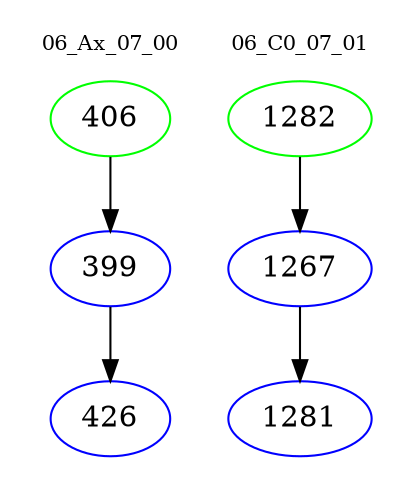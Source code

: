 digraph{
subgraph cluster_0 {
color = white
label = "06_Ax_07_00";
fontsize=10;
T0_406 [label="406", color="green"]
T0_406 -> T0_399 [color="black"]
T0_399 [label="399", color="blue"]
T0_399 -> T0_426 [color="black"]
T0_426 [label="426", color="blue"]
}
subgraph cluster_1 {
color = white
label = "06_C0_07_01";
fontsize=10;
T1_1282 [label="1282", color="green"]
T1_1282 -> T1_1267 [color="black"]
T1_1267 [label="1267", color="blue"]
T1_1267 -> T1_1281 [color="black"]
T1_1281 [label="1281", color="blue"]
}
}
